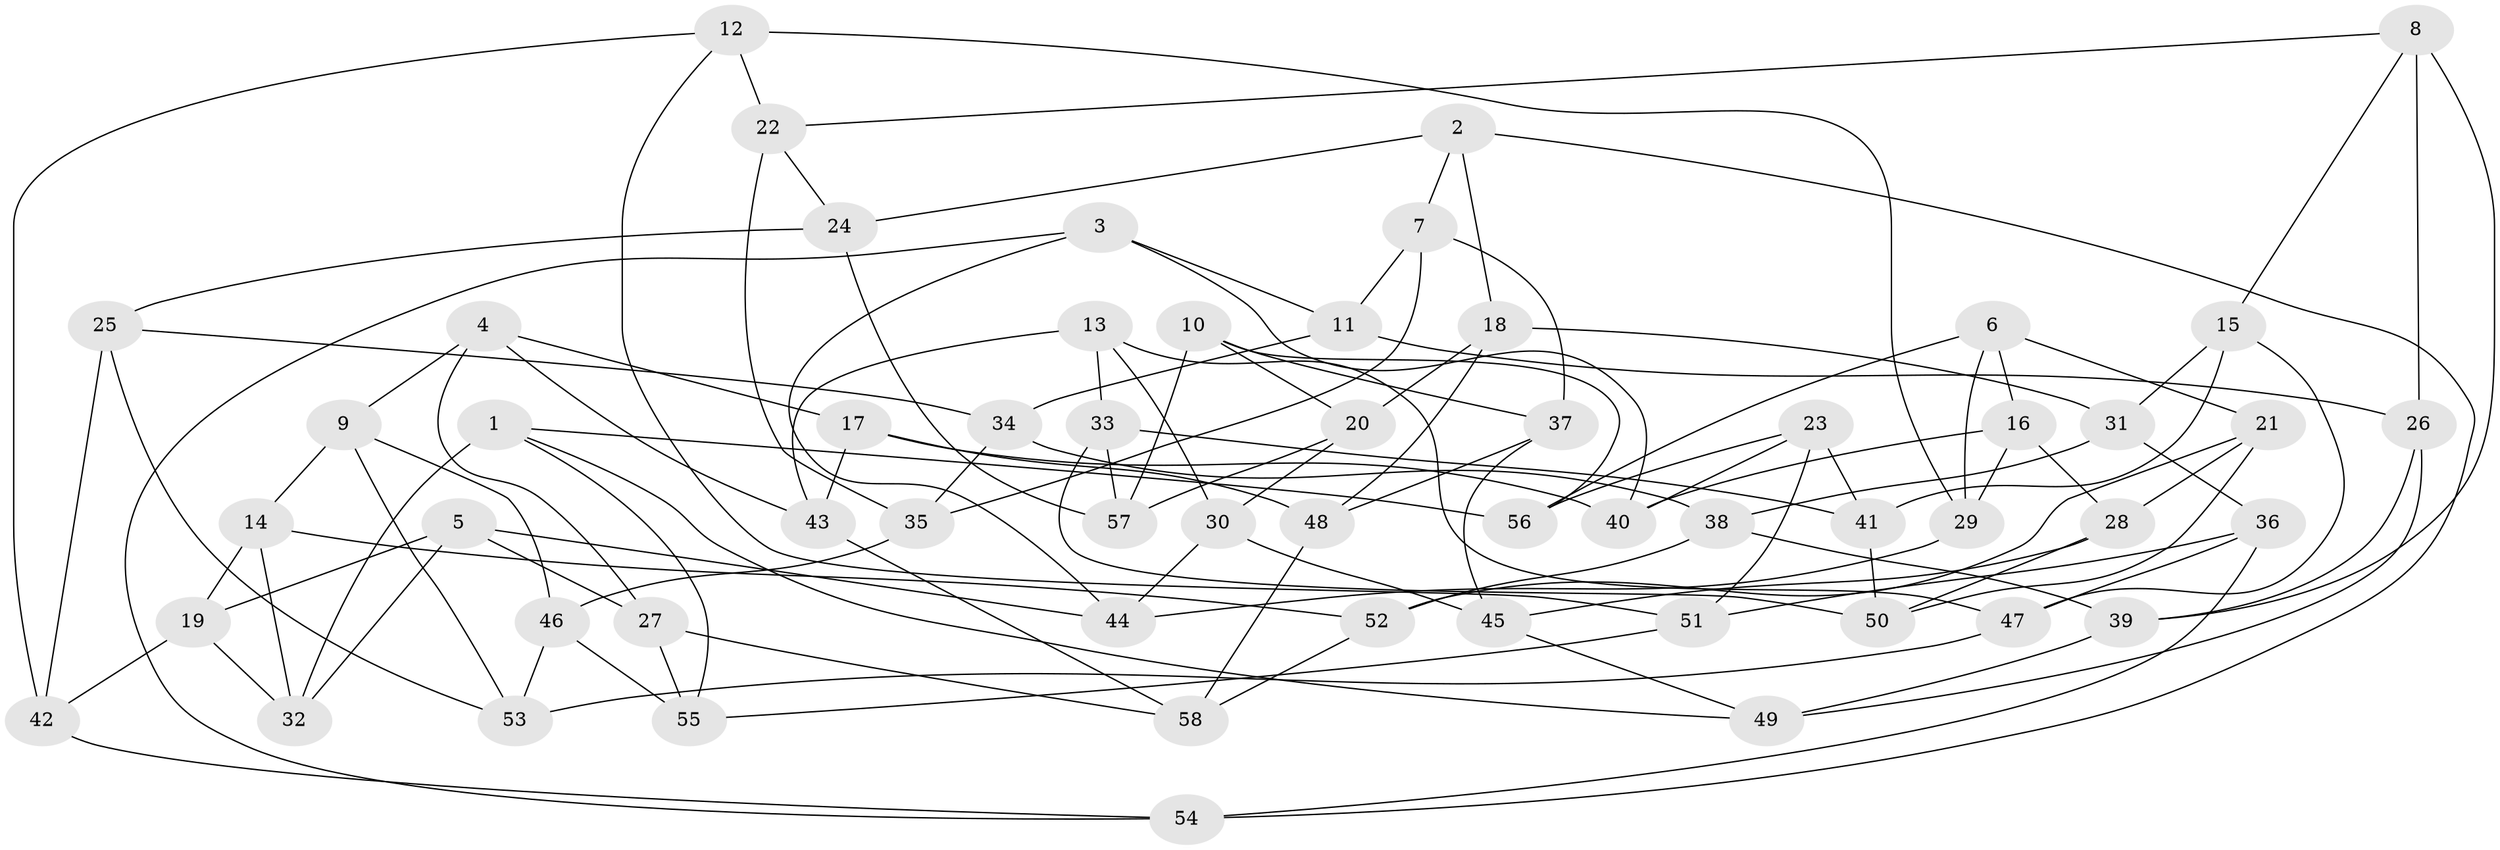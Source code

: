 // Generated by graph-tools (version 1.1) at 2025/11/02/27/25 16:11:50]
// undirected, 58 vertices, 116 edges
graph export_dot {
graph [start="1"]
  node [color=gray90,style=filled];
  1;
  2;
  3;
  4;
  5;
  6;
  7;
  8;
  9;
  10;
  11;
  12;
  13;
  14;
  15;
  16;
  17;
  18;
  19;
  20;
  21;
  22;
  23;
  24;
  25;
  26;
  27;
  28;
  29;
  30;
  31;
  32;
  33;
  34;
  35;
  36;
  37;
  38;
  39;
  40;
  41;
  42;
  43;
  44;
  45;
  46;
  47;
  48;
  49;
  50;
  51;
  52;
  53;
  54;
  55;
  56;
  57;
  58;
  1 -- 32;
  1 -- 55;
  1 -- 56;
  1 -- 49;
  2 -- 54;
  2 -- 18;
  2 -- 24;
  2 -- 7;
  3 -- 11;
  3 -- 44;
  3 -- 40;
  3 -- 54;
  4 -- 9;
  4 -- 27;
  4 -- 43;
  4 -- 17;
  5 -- 19;
  5 -- 32;
  5 -- 27;
  5 -- 44;
  6 -- 56;
  6 -- 21;
  6 -- 29;
  6 -- 16;
  7 -- 35;
  7 -- 11;
  7 -- 37;
  8 -- 15;
  8 -- 39;
  8 -- 22;
  8 -- 26;
  9 -- 53;
  9 -- 46;
  9 -- 14;
  10 -- 20;
  10 -- 37;
  10 -- 56;
  10 -- 57;
  11 -- 34;
  11 -- 26;
  12 -- 42;
  12 -- 29;
  12 -- 22;
  12 -- 51;
  13 -- 47;
  13 -- 43;
  13 -- 33;
  13 -- 30;
  14 -- 52;
  14 -- 19;
  14 -- 32;
  15 -- 47;
  15 -- 41;
  15 -- 31;
  16 -- 28;
  16 -- 40;
  16 -- 29;
  17 -- 43;
  17 -- 48;
  17 -- 40;
  18 -- 31;
  18 -- 48;
  18 -- 20;
  19 -- 42;
  19 -- 32;
  20 -- 30;
  20 -- 57;
  21 -- 28;
  21 -- 50;
  21 -- 52;
  22 -- 35;
  22 -- 24;
  23 -- 40;
  23 -- 56;
  23 -- 41;
  23 -- 51;
  24 -- 25;
  24 -- 57;
  25 -- 42;
  25 -- 34;
  25 -- 53;
  26 -- 39;
  26 -- 49;
  27 -- 58;
  27 -- 55;
  28 -- 45;
  28 -- 50;
  29 -- 44;
  30 -- 45;
  30 -- 44;
  31 -- 36;
  31 -- 38;
  33 -- 57;
  33 -- 50;
  33 -- 41;
  34 -- 38;
  34 -- 35;
  35 -- 46;
  36 -- 51;
  36 -- 54;
  36 -- 47;
  37 -- 45;
  37 -- 48;
  38 -- 52;
  38 -- 39;
  39 -- 49;
  41 -- 50;
  42 -- 54;
  43 -- 58;
  45 -- 49;
  46 -- 53;
  46 -- 55;
  47 -- 53;
  48 -- 58;
  51 -- 55;
  52 -- 58;
}
